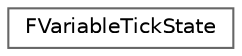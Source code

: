 digraph "Graphical Class Hierarchy"
{
 // INTERACTIVE_SVG=YES
 // LATEX_PDF_SIZE
  bgcolor="transparent";
  edge [fontname=Helvetica,fontsize=10,labelfontname=Helvetica,labelfontsize=10];
  node [fontname=Helvetica,fontsize=10,shape=box,height=0.2,width=0.4];
  rankdir="LR";
  Node0 [id="Node000000",label="FVariableTickState",height=0.2,width=0.4,color="grey40", fillcolor="white", style="filled",URL="$d3/d4c/structFVariableTickState.html",tooltip=" "];
}
